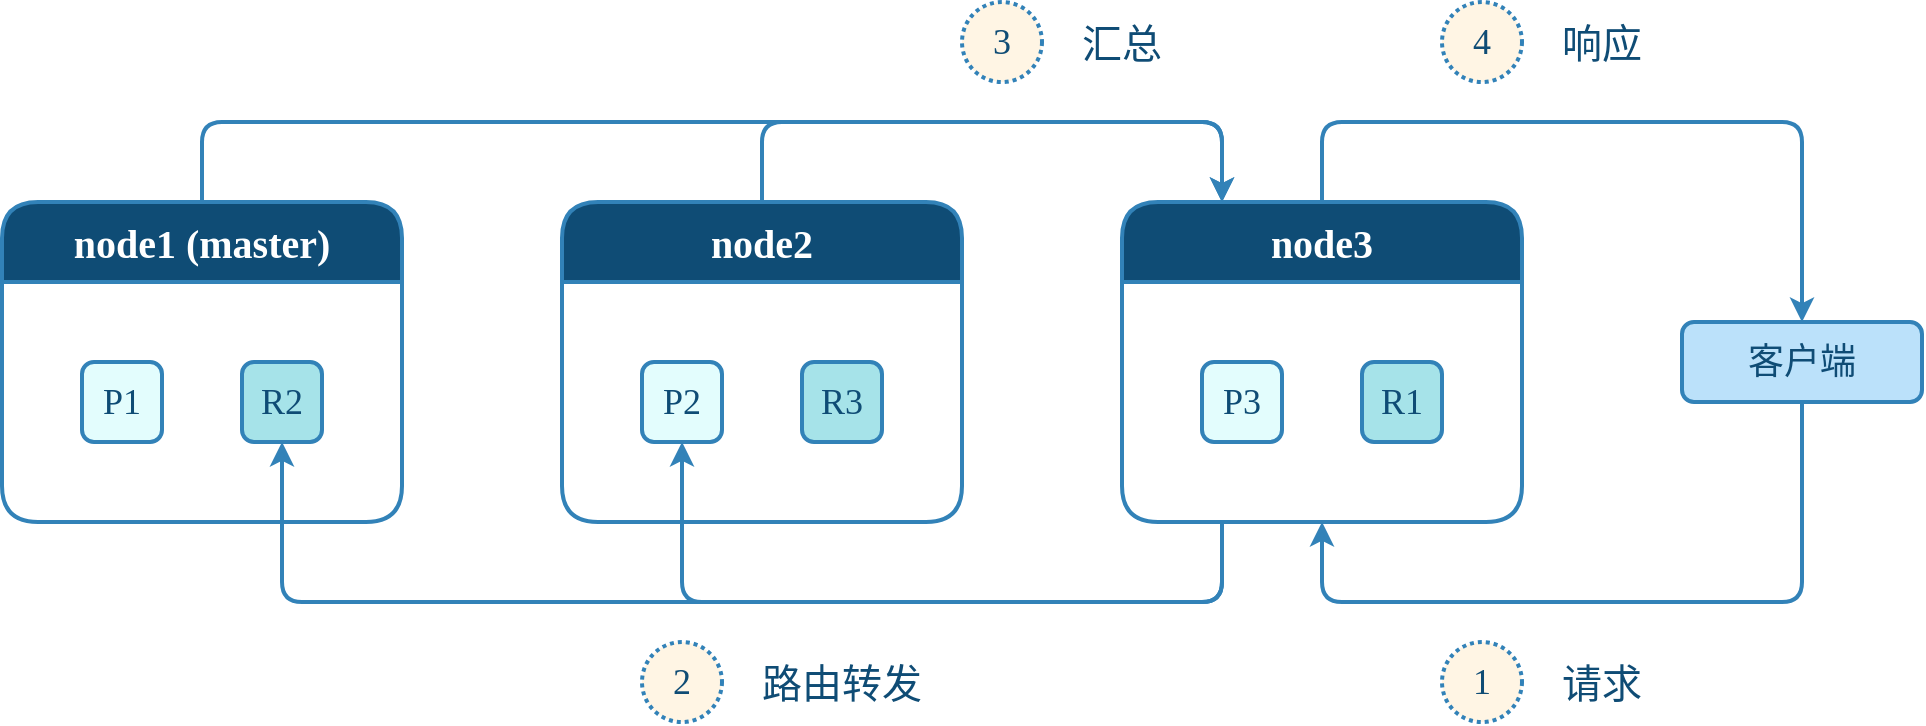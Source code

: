 <mxfile compressed="true" version="22.0.3" type="device" pages="4"><diagram name="查询流程" id="TqUJGGNeFZAeQUNn8hwe"><mxGraphModel dx="1418" dy="837" grid="1" gridSize="10" guides="1" tooltips="1" connect="1" arrows="1" fold="1" page="1" pageScale="1" pageWidth="1169" pageHeight="827" math="0" shadow="0"><root><mxCell id="CCv5_8LKONUdDdMlQ1Ql-0"/><mxCell id="CCv5_8LKONUdDdMlQ1Ql-1" parent="CCv5_8LKONUdDdMlQ1Ql-0"/><mxCell id="CCv5_8LKONUdDdMlQ1Ql-4" value="node1 (master)" style="swimlane;whiteSpace=wrap;html=1;rounded=1;shadow=0;strokeColor=#3282B8;strokeWidth=2;align=center;verticalAlign=middle;fontFamily=Comic Sans MS;fontSize=20;fontColor=#FFFFFF;fillColor=#0F4C75;startSize=40;fontStyle=1;swimlaneFillColor=none;swimlaneLine=1;" parent="CCv5_8LKONUdDdMlQ1Ql-1" vertex="1"><mxGeometry x="240" y="360" width="200" height="160" as="geometry"/></mxCell><mxCell id="CCv5_8LKONUdDdMlQ1Ql-5" value="P1" style="rounded=1;whiteSpace=wrap;html=1;shadow=0;strokeColor=#3282B8;strokeWidth=2;align=center;verticalAlign=middle;spacing=20;fontFamily=Comic Sans MS;fontSize=18;fontColor=#0F4C75;fillColor=#E3FDFD;" parent="CCv5_8LKONUdDdMlQ1Ql-4" vertex="1"><mxGeometry x="40" y="80" width="40" height="40" as="geometry"/></mxCell><mxCell id="CCv5_8LKONUdDdMlQ1Ql-6" value="R2" style="rounded=1;whiteSpace=wrap;html=1;shadow=0;strokeColor=#3282B8;strokeWidth=2;align=center;verticalAlign=middle;spacing=20;fontFamily=Comic Sans MS;fontSize=18;fontColor=#0F4C75;fillColor=#A6E3E9;" parent="CCv5_8LKONUdDdMlQ1Ql-4" vertex="1"><mxGeometry x="120" y="80" width="40" height="40" as="geometry"/></mxCell><mxCell id="0Pa0uBla2OC3KFqbDDb2-7" style="edgeStyle=orthogonalEdgeStyle;shape=connector;rounded=1;orthogonalLoop=1;jettySize=auto;html=1;exitX=0.5;exitY=0;exitDx=0;exitDy=0;entryX=0.25;entryY=0;entryDx=0;entryDy=0;labelBackgroundColor=default;strokeColor=#3282B8;strokeWidth=2;align=center;verticalAlign=middle;fontFamily=Comic Sans MS;fontSize=18;fontColor=#0F4C75;endArrow=classic;" parent="CCv5_8LKONUdDdMlQ1Ql-1" source="CCv5_8LKONUdDdMlQ1Ql-7" target="CCv5_8LKONUdDdMlQ1Ql-10" edge="1"><mxGeometry relative="1" as="geometry"><Array as="points"><mxPoint x="620" y="320"/><mxPoint x="850" y="320"/></Array></mxGeometry></mxCell><mxCell id="CCv5_8LKONUdDdMlQ1Ql-7" value="node2" style="swimlane;whiteSpace=wrap;html=1;rounded=1;shadow=0;strokeColor=#3282B8;strokeWidth=2;align=center;verticalAlign=middle;fontFamily=Comic Sans MS;fontSize=20;fontColor=#FFFFFF;fillColor=#0F4C75;startSize=40;fontStyle=1;swimlaneFillColor=none;swimlaneLine=1;" parent="CCv5_8LKONUdDdMlQ1Ql-1" vertex="1"><mxGeometry x="520" y="360" width="200" height="160" as="geometry"/></mxCell><mxCell id="CCv5_8LKONUdDdMlQ1Ql-8" value="P2" style="rounded=1;whiteSpace=wrap;html=1;shadow=0;strokeColor=#3282B8;strokeWidth=2;align=center;verticalAlign=middle;spacing=20;fontFamily=Comic Sans MS;fontSize=18;fontColor=#0F4C75;fillColor=#E3FDFD;" parent="CCv5_8LKONUdDdMlQ1Ql-7" vertex="1"><mxGeometry x="40" y="80" width="40" height="40" as="geometry"/></mxCell><mxCell id="CCv5_8LKONUdDdMlQ1Ql-9" value="R3" style="rounded=1;whiteSpace=wrap;html=1;shadow=0;strokeColor=#3282B8;strokeWidth=2;align=center;verticalAlign=middle;spacing=20;fontFamily=Comic Sans MS;fontSize=18;fontColor=#0F4C75;fillColor=#A6E3E9;" parent="CCv5_8LKONUdDdMlQ1Ql-7" vertex="1"><mxGeometry x="120" y="80" width="40" height="40" as="geometry"/></mxCell><mxCell id="0Pa0uBla2OC3KFqbDDb2-5" style="edgeStyle=orthogonalEdgeStyle;shape=connector;rounded=1;orthogonalLoop=1;jettySize=auto;html=1;exitX=0.25;exitY=1;exitDx=0;exitDy=0;entryX=0.5;entryY=1;entryDx=0;entryDy=0;labelBackgroundColor=default;strokeColor=#3282B8;strokeWidth=2;align=center;verticalAlign=middle;fontFamily=Comic Sans MS;fontSize=18;fontColor=#0F4C75;endArrow=classic;" parent="CCv5_8LKONUdDdMlQ1Ql-1" source="CCv5_8LKONUdDdMlQ1Ql-10" target="CCv5_8LKONUdDdMlQ1Ql-8" edge="1"><mxGeometry relative="1" as="geometry"><Array as="points"><mxPoint x="850" y="560"/><mxPoint x="580" y="560"/></Array></mxGeometry></mxCell><mxCell id="0Pa0uBla2OC3KFqbDDb2-12" style="edgeStyle=orthogonalEdgeStyle;shape=connector;rounded=1;orthogonalLoop=1;jettySize=auto;html=1;exitX=0.5;exitY=0;exitDx=0;exitDy=0;entryX=0.5;entryY=0;entryDx=0;entryDy=0;labelBackgroundColor=default;strokeColor=#3282B8;strokeWidth=2;align=center;verticalAlign=middle;fontFamily=Comic Sans MS;fontSize=18;fontColor=#0F4C75;endArrow=classic;" parent="CCv5_8LKONUdDdMlQ1Ql-1" source="CCv5_8LKONUdDdMlQ1Ql-10" target="CCv5_8LKONUdDdMlQ1Ql-14" edge="1"><mxGeometry relative="1" as="geometry"><Array as="points"><mxPoint x="900" y="320"/><mxPoint x="1140" y="320"/></Array></mxGeometry></mxCell><mxCell id="CCv5_8LKONUdDdMlQ1Ql-10" value="node3" style="swimlane;whiteSpace=wrap;html=1;rounded=1;shadow=0;strokeColor=#3282B8;strokeWidth=2;align=center;verticalAlign=middle;fontFamily=Comic Sans MS;fontSize=20;fontColor=#FFFFFF;fillColor=#0F4C75;startSize=40;fontStyle=1;swimlaneFillColor=none;swimlaneLine=1;" parent="CCv5_8LKONUdDdMlQ1Ql-1" vertex="1"><mxGeometry x="800" y="360" width="200" height="160" as="geometry"/></mxCell><mxCell id="CCv5_8LKONUdDdMlQ1Ql-11" value="P3" style="rounded=1;whiteSpace=wrap;html=1;shadow=0;strokeColor=#3282B8;strokeWidth=2;align=center;verticalAlign=middle;spacing=20;fontFamily=Comic Sans MS;fontSize=18;fontColor=#0F4C75;fillColor=#E3FDFD;" parent="CCv5_8LKONUdDdMlQ1Ql-10" vertex="1"><mxGeometry x="40" y="80" width="40" height="40" as="geometry"/></mxCell><mxCell id="CCv5_8LKONUdDdMlQ1Ql-12" value="R1" style="rounded=1;whiteSpace=wrap;html=1;shadow=0;strokeColor=#3282B8;strokeWidth=2;align=center;verticalAlign=middle;spacing=20;fontFamily=Comic Sans MS;fontSize=18;fontColor=#0F4C75;fillColor=#A6E3E9;" parent="CCv5_8LKONUdDdMlQ1Ql-10" vertex="1"><mxGeometry x="120" y="80" width="40" height="40" as="geometry"/></mxCell><mxCell id="0Pa0uBla2OC3KFqbDDb2-11" style="edgeStyle=orthogonalEdgeStyle;shape=connector;rounded=1;orthogonalLoop=1;jettySize=auto;html=1;entryX=0.5;entryY=1;entryDx=0;entryDy=0;labelBackgroundColor=default;strokeColor=#3282B8;strokeWidth=2;align=center;verticalAlign=middle;fontFamily=Comic Sans MS;fontSize=18;fontColor=#0F4C75;endArrow=classic;exitX=0.5;exitY=1;exitDx=0;exitDy=0;" parent="CCv5_8LKONUdDdMlQ1Ql-1" source="CCv5_8LKONUdDdMlQ1Ql-14" target="CCv5_8LKONUdDdMlQ1Ql-10" edge="1"><mxGeometry relative="1" as="geometry"><Array as="points"><mxPoint x="1140" y="560"/><mxPoint x="900" y="560"/></Array></mxGeometry></mxCell><mxCell id="CCv5_8LKONUdDdMlQ1Ql-14" value="客户端" style="rounded=1;whiteSpace=wrap;html=1;shadow=0;strokeColor=#3282B8;strokeWidth=2;align=center;verticalAlign=middle;spacing=20;fontFamily=Comic Sans MS;fontSize=18;fontColor=#0F4C75;fillColor=#BBE1FA;" parent="CCv5_8LKONUdDdMlQ1Ql-1" vertex="1"><mxGeometry x="1080" y="420" width="120" height="40" as="geometry"/></mxCell><mxCell id="CCv5_8LKONUdDdMlQ1Ql-16" value="2" style="ellipse;whiteSpace=wrap;html=1;aspect=fixed;rounded=1;shadow=0;dashed=1;dashPattern=1 1;strokeColor=#3282B8;strokeWidth=2;align=center;verticalAlign=middle;spacing=10;fontFamily=Comic Sans MS;fontSize=18;fontColor=#0F4C75;fillColor=#FFF5E4;" parent="CCv5_8LKONUdDdMlQ1Ql-1" vertex="1"><mxGeometry x="560" y="580" width="40" height="40" as="geometry"/></mxCell><mxCell id="CCv5_8LKONUdDdMlQ1Ql-17" value="路由转发" style="rounded=1;whiteSpace=wrap;html=1;strokeColor=none;fillColor=none;fontFamily=Comic Sans MS;fontStyle=0;container=0;fontColor=#0F4C75;shadow=0;fontSize=20;strokeWidth=2;dashed=1;dashPattern=1 1;align=center;verticalAlign=middle;spacingLeft=0;spacing=0;" parent="CCv5_8LKONUdDdMlQ1Ql-1" vertex="1"><mxGeometry x="600" y="580" width="120" height="40" as="geometry"/></mxCell><mxCell id="CCv5_8LKONUdDdMlQ1Ql-20" value="1" style="ellipse;whiteSpace=wrap;html=1;aspect=fixed;rounded=1;shadow=0;dashed=1;dashPattern=1 1;strokeColor=#3282B8;strokeWidth=2;align=center;verticalAlign=middle;spacing=10;fontFamily=Comic Sans MS;fontSize=18;fontColor=#0F4C75;fillColor=#FFF5E4;" parent="CCv5_8LKONUdDdMlQ1Ql-1" vertex="1"><mxGeometry x="960" y="580" width="40" height="40" as="geometry"/></mxCell><mxCell id="CCv5_8LKONUdDdMlQ1Ql-21" value="请求" style="rounded=1;whiteSpace=wrap;html=1;strokeColor=none;fillColor=none;fontFamily=Comic Sans MS;fontStyle=0;container=0;fontColor=#0F4C75;shadow=0;fontSize=20;strokeWidth=2;dashed=1;dashPattern=1 1;align=center;verticalAlign=middle;spacingLeft=0;spacing=0;" parent="CCv5_8LKONUdDdMlQ1Ql-1" vertex="1"><mxGeometry x="1000" y="580" width="80" height="40" as="geometry"/></mxCell><mxCell id="CCv5_8LKONUdDdMlQ1Ql-22" value="3" style="ellipse;whiteSpace=wrap;html=1;aspect=fixed;rounded=1;shadow=0;dashed=1;dashPattern=1 1;strokeColor=#3282B8;strokeWidth=2;align=center;verticalAlign=middle;spacing=10;fontFamily=Comic Sans MS;fontSize=18;fontColor=#0F4C75;fillColor=#FFF5E4;" parent="CCv5_8LKONUdDdMlQ1Ql-1" vertex="1"><mxGeometry x="720" y="260" width="40" height="40" as="geometry"/></mxCell><mxCell id="CCv5_8LKONUdDdMlQ1Ql-23" value="汇总" style="rounded=1;whiteSpace=wrap;html=1;strokeColor=none;fillColor=none;fontFamily=Comic Sans MS;fontStyle=0;container=0;fontColor=#0F4C75;shadow=0;fontSize=20;strokeWidth=2;dashed=1;dashPattern=1 1;align=center;verticalAlign=middle;spacingLeft=0;spacing=0;" parent="CCv5_8LKONUdDdMlQ1Ql-1" vertex="1"><mxGeometry x="760" y="260" width="80" height="40" as="geometry"/></mxCell><mxCell id="0Pa0uBla2OC3KFqbDDb2-6" style="edgeStyle=orthogonalEdgeStyle;shape=connector;rounded=1;orthogonalLoop=1;jettySize=auto;html=1;exitX=0.5;exitY=0;exitDx=0;exitDy=0;entryX=0.25;entryY=0;entryDx=0;entryDy=0;labelBackgroundColor=default;strokeColor=#3282B8;strokeWidth=2;align=center;verticalAlign=middle;fontFamily=Comic Sans MS;fontSize=18;fontColor=#0F4C75;endArrow=classic;" parent="CCv5_8LKONUdDdMlQ1Ql-1" source="CCv5_8LKONUdDdMlQ1Ql-4" target="CCv5_8LKONUdDdMlQ1Ql-10" edge="1"><mxGeometry relative="1" as="geometry"><Array as="points"><mxPoint x="340" y="320"/><mxPoint x="850" y="320"/></Array></mxGeometry></mxCell><mxCell id="0Pa0uBla2OC3KFqbDDb2-9" value="4" style="ellipse;whiteSpace=wrap;html=1;aspect=fixed;rounded=1;shadow=0;dashed=1;dashPattern=1 1;strokeColor=#3282B8;strokeWidth=2;align=center;verticalAlign=middle;spacing=10;fontFamily=Comic Sans MS;fontSize=18;fontColor=#0F4C75;fillColor=#FFF5E4;" parent="CCv5_8LKONUdDdMlQ1Ql-1" vertex="1"><mxGeometry x="960" y="260" width="40" height="40" as="geometry"/></mxCell><mxCell id="0Pa0uBla2OC3KFqbDDb2-10" value="响应" style="rounded=1;whiteSpace=wrap;html=1;strokeColor=none;fillColor=none;fontFamily=Comic Sans MS;fontStyle=0;container=0;fontColor=#0F4C75;shadow=0;fontSize=20;strokeWidth=2;dashed=1;dashPattern=1 1;align=center;verticalAlign=middle;spacingLeft=0;spacing=0;" parent="CCv5_8LKONUdDdMlQ1Ql-1" vertex="1"><mxGeometry x="1000" y="260" width="80" height="40" as="geometry"/></mxCell><mxCell id="CCv5_8LKONUdDdMlQ1Ql-2" style="edgeStyle=orthogonalEdgeStyle;shape=connector;rounded=1;orthogonalLoop=1;jettySize=auto;html=1;exitX=0.5;exitY=1;exitDx=0;exitDy=0;entryX=0.25;entryY=1;entryDx=0;entryDy=0;labelBackgroundColor=default;strokeColor=#3282B8;strokeWidth=2;align=center;verticalAlign=middle;fontFamily=Comic Sans MS;fontSize=18;fontColor=#0F4C75;endArrow=none;startArrow=classic;startFill=1;endFill=0;" parent="CCv5_8LKONUdDdMlQ1Ql-1" source="CCv5_8LKONUdDdMlQ1Ql-6" target="CCv5_8LKONUdDdMlQ1Ql-10" edge="1"><mxGeometry relative="1" as="geometry"><Array as="points"><mxPoint x="380" y="560"/><mxPoint x="850" y="560"/></Array></mxGeometry></mxCell></root></mxGraphModel></diagram><diagram name="集群存储流程" id="0S6Ez9xESYfQtXkDgMUy"><mxGraphModel dx="1418" dy="837" grid="1" gridSize="10" guides="1" tooltips="1" connect="1" arrows="1" fold="1" page="1" pageScale="1" pageWidth="1169" pageHeight="827" math="0" shadow="0"><root><mxCell id="l3YXgfJZfzTH6upDefGu-0"/><mxCell id="l3YXgfJZfzTH6upDefGu-1" parent="l3YXgfJZfzTH6upDefGu-0"/><mxCell id="BQX30on-DCmmrhZ9XAdU-1" style="edgeStyle=orthogonalEdgeStyle;shape=connector;rounded=1;orthogonalLoop=1;jettySize=auto;html=1;exitX=0.75;exitY=1;exitDx=0;exitDy=0;entryX=0.5;entryY=1;entryDx=0;entryDy=0;labelBackgroundColor=default;strokeColor=#3282B8;strokeWidth=2;align=center;verticalAlign=middle;fontFamily=Comic Sans MS;fontSize=18;fontColor=#0F4C75;endArrow=classic;" parent="l3YXgfJZfzTH6upDefGu-1" source="GtFZMRrjan38C0QfxT-o-0" target="GtFZMRrjan38C0QfxT-o-9" edge="1"><mxGeometry relative="1" as="geometry"><Array as="points"><mxPoint x="390" y="560"/><mxPoint x="860" y="560"/></Array></mxGeometry></mxCell><mxCell id="-8rtpeUkEgxBROM5Gors-5" style="edgeStyle=orthogonalEdgeStyle;shape=connector;rounded=1;orthogonalLoop=1;jettySize=auto;html=1;exitX=0.75;exitY=0;exitDx=0;exitDy=0;entryX=0.75;entryY=1;entryDx=0;entryDy=0;labelBackgroundColor=default;strokeColor=#3282B8;strokeWidth=2;align=center;verticalAlign=middle;fontFamily=Comic Sans MS;fontSize=18;fontColor=#0F4C75;endArrow=classic;" parent="l3YXgfJZfzTH6upDefGu-1" source="GtFZMRrjan38C0QfxT-o-0" target="aQyXQcD9FLFk7SNG09QO-0" edge="1"><mxGeometry relative="1" as="geometry"/></mxCell><mxCell id="GtFZMRrjan38C0QfxT-o-0" value="node1 (master)" style="swimlane;whiteSpace=wrap;html=1;rounded=1;shadow=0;strokeColor=#3282B8;strokeWidth=2;align=center;verticalAlign=middle;fontFamily=Comic Sans MS;fontSize=20;fontColor=#FFFFFF;fillColor=#0F4C75;startSize=40;fontStyle=1;swimlaneFillColor=none;swimlaneLine=1;" parent="l3YXgfJZfzTH6upDefGu-1" vertex="1"><mxGeometry x="240" y="360" width="200" height="160" as="geometry"/></mxCell><mxCell id="GtFZMRrjan38C0QfxT-o-3" value="P1" style="rounded=1;whiteSpace=wrap;html=1;shadow=0;strokeColor=#3282B8;strokeWidth=2;align=center;verticalAlign=middle;spacing=20;fontFamily=Comic Sans MS;fontSize=18;fontColor=#0F4C75;fillColor=#E3FDFD;" parent="GtFZMRrjan38C0QfxT-o-0" vertex="1"><mxGeometry x="40" y="80" width="40" height="40" as="geometry"/></mxCell><mxCell id="GtFZMRrjan38C0QfxT-o-4" value="R2" style="rounded=1;whiteSpace=wrap;html=1;shadow=0;strokeColor=#3282B8;strokeWidth=2;align=center;verticalAlign=middle;spacing=20;fontFamily=Comic Sans MS;fontSize=18;fontColor=#0F4C75;fillColor=#A6E3E9;" parent="GtFZMRrjan38C0QfxT-o-0" vertex="1"><mxGeometry x="120" y="80" width="40" height="40" as="geometry"/></mxCell><mxCell id="GtFZMRrjan38C0QfxT-o-5" value="node2" style="swimlane;whiteSpace=wrap;html=1;rounded=1;shadow=0;strokeColor=#3282B8;strokeWidth=2;align=center;verticalAlign=middle;fontFamily=Comic Sans MS;fontSize=20;fontColor=#FFFFFF;fillColor=#0F4C75;startSize=40;fontStyle=1;swimlaneFillColor=none;swimlaneLine=1;" parent="l3YXgfJZfzTH6upDefGu-1" vertex="1"><mxGeometry x="520" y="360" width="200" height="160" as="geometry"/></mxCell><mxCell id="GtFZMRrjan38C0QfxT-o-6" value="P2" style="rounded=1;whiteSpace=wrap;html=1;shadow=0;strokeColor=#3282B8;strokeWidth=2;align=center;verticalAlign=middle;spacing=20;fontFamily=Comic Sans MS;fontSize=18;fontColor=#0F4C75;fillColor=#E3FDFD;" parent="GtFZMRrjan38C0QfxT-o-5" vertex="1"><mxGeometry x="40" y="80" width="40" height="40" as="geometry"/></mxCell><mxCell id="GtFZMRrjan38C0QfxT-o-7" value="R3" style="rounded=1;whiteSpace=wrap;html=1;shadow=0;strokeColor=#3282B8;strokeWidth=2;align=center;verticalAlign=middle;spacing=20;fontFamily=Comic Sans MS;fontSize=18;fontColor=#0F4C75;fillColor=#A6E3E9;" parent="GtFZMRrjan38C0QfxT-o-5" vertex="1"><mxGeometry x="120" y="80" width="40" height="40" as="geometry"/></mxCell><mxCell id="GtFZMRrjan38C0QfxT-o-8" value="node3" style="swimlane;whiteSpace=wrap;html=1;rounded=1;shadow=0;strokeColor=#3282B8;strokeWidth=2;align=center;verticalAlign=middle;fontFamily=Comic Sans MS;fontSize=20;fontColor=#FFFFFF;fillColor=#0F4C75;startSize=40;fontStyle=1;swimlaneFillColor=none;swimlaneLine=1;" parent="l3YXgfJZfzTH6upDefGu-1" vertex="1"><mxGeometry x="800" y="360" width="200" height="160" as="geometry"/></mxCell><mxCell id="GtFZMRrjan38C0QfxT-o-9" value="P3" style="rounded=1;whiteSpace=wrap;html=1;shadow=0;strokeColor=#3282B8;strokeWidth=2;align=center;verticalAlign=middle;spacing=20;fontFamily=Comic Sans MS;fontSize=18;fontColor=#0F4C75;fillColor=#E3FDFD;" parent="GtFZMRrjan38C0QfxT-o-8" vertex="1"><mxGeometry x="40" y="80" width="40" height="40" as="geometry"/></mxCell><mxCell id="GtFZMRrjan38C0QfxT-o-10" value="R1" style="rounded=1;whiteSpace=wrap;html=1;shadow=0;strokeColor=#3282B8;strokeWidth=2;align=center;verticalAlign=middle;spacing=20;fontFamily=Comic Sans MS;fontSize=18;fontColor=#0F4C75;fillColor=#A6E3E9;" parent="GtFZMRrjan38C0QfxT-o-8" vertex="1"><mxGeometry x="120" y="80" width="40" height="40" as="geometry"/></mxCell><mxCell id="BQX30on-DCmmrhZ9XAdU-0" style="edgeStyle=orthogonalEdgeStyle;shape=connector;rounded=1;orthogonalLoop=1;jettySize=auto;html=1;exitX=0.25;exitY=1;exitDx=0;exitDy=0;entryX=0.25;entryY=0;entryDx=0;entryDy=0;labelBackgroundColor=default;strokeColor=#3282B8;strokeWidth=2;align=center;verticalAlign=middle;fontFamily=Comic Sans MS;fontSize=18;fontColor=#0F4C75;endArrow=classic;" parent="l3YXgfJZfzTH6upDefGu-1" source="aQyXQcD9FLFk7SNG09QO-0" target="GtFZMRrjan38C0QfxT-o-0" edge="1"><mxGeometry relative="1" as="geometry"/></mxCell><mxCell id="aQyXQcD9FLFk7SNG09QO-0" value="客户端" style="rounded=1;whiteSpace=wrap;html=1;shadow=0;strokeColor=#3282B8;strokeWidth=2;align=center;verticalAlign=middle;spacing=20;fontFamily=Comic Sans MS;fontSize=18;fontColor=#0F4C75;fillColor=#BBE1FA;" parent="l3YXgfJZfzTH6upDefGu-1" vertex="1"><mxGeometry x="240" y="240" width="200" height="40" as="geometry"/></mxCell><mxCell id="BQX30on-DCmmrhZ9XAdU-2" style="edgeStyle=orthogonalEdgeStyle;shape=connector;rounded=1;orthogonalLoop=1;jettySize=auto;html=1;exitX=0.5;exitY=0;exitDx=0;exitDy=0;labelBackgroundColor=default;strokeColor=#b85450;strokeWidth=2;align=center;verticalAlign=middle;fontFamily=Comic Sans MS;fontSize=18;fontColor=#0F4C75;endArrow=classic;fillColor=#f8cecc;dashed=1;" parent="l3YXgfJZfzTH6upDefGu-1" source="GtFZMRrjan38C0QfxT-o-9" edge="1"><mxGeometry relative="1" as="geometry"><mxPoint x="660" y="440" as="targetPoint"/><Array as="points"><mxPoint x="860" y="320"/><mxPoint x="660" y="320"/></Array></mxGeometry></mxCell><mxCell id="kry2ZXWcrI-5_JphYHKJ-0" value="2" style="ellipse;whiteSpace=wrap;html=1;aspect=fixed;rounded=1;shadow=0;dashed=1;dashPattern=1 1;strokeColor=#3282B8;strokeWidth=2;align=center;verticalAlign=middle;spacing=10;fontFamily=Comic Sans MS;fontSize=18;fontColor=#0F4C75;fillColor=#FFF5E4;" parent="l3YXgfJZfzTH6upDefGu-1" vertex="1"><mxGeometry x="230" y="540" width="40" height="40" as="geometry"/></mxCell><mxCell id="-8rtpeUkEgxBROM5Gors-0" value="路由转发" style="rounded=1;whiteSpace=wrap;html=1;strokeColor=none;fillColor=none;fontFamily=Comic Sans MS;fontStyle=0;container=0;fontColor=#0F4C75;shadow=0;fontSize=20;strokeWidth=2;dashed=1;dashPattern=1 1;align=center;verticalAlign=middle;spacingLeft=0;spacing=0;" parent="l3YXgfJZfzTH6upDefGu-1" vertex="1"><mxGeometry x="270" y="540" width="120" height="40" as="geometry"/></mxCell><mxCell id="-8rtpeUkEgxBROM5Gors-1" value="3" style="ellipse;whiteSpace=wrap;html=1;aspect=fixed;rounded=1;shadow=0;dashed=1;dashPattern=1 1;strokeColor=#3282B8;strokeWidth=2;align=center;verticalAlign=middle;spacing=10;fontFamily=Comic Sans MS;fontSize=18;fontColor=#0F4C75;fillColor=#FFF5E4;" parent="l3YXgfJZfzTH6upDefGu-1" vertex="1"><mxGeometry x="880" y="300" width="40" height="40" as="geometry"/></mxCell><mxCell id="-8rtpeUkEgxBROM5Gors-2" value="复制" style="rounded=1;whiteSpace=wrap;html=1;strokeColor=none;fillColor=none;fontFamily=Comic Sans MS;fontStyle=0;container=0;fontColor=#0F4C75;shadow=0;fontSize=20;strokeWidth=2;dashed=1;dashPattern=1 1;align=center;verticalAlign=middle;spacingLeft=0;spacing=0;" parent="l3YXgfJZfzTH6upDefGu-1" vertex="1"><mxGeometry x="920" y="300" width="80" height="40" as="geometry"/></mxCell><mxCell id="-8rtpeUkEgxBROM5Gors-3" value="1" style="ellipse;whiteSpace=wrap;html=1;aspect=fixed;rounded=1;shadow=0;dashed=1;dashPattern=1 1;strokeColor=#3282B8;strokeWidth=2;align=center;verticalAlign=middle;spacing=10;fontFamily=Comic Sans MS;fontSize=18;fontColor=#0F4C75;fillColor=#FFF5E4;" parent="l3YXgfJZfzTH6upDefGu-1" vertex="1"><mxGeometry x="160" y="300" width="40" height="40" as="geometry"/></mxCell><mxCell id="-8rtpeUkEgxBROM5Gors-4" value="请求" style="rounded=1;whiteSpace=wrap;html=1;strokeColor=none;fillColor=none;fontFamily=Comic Sans MS;fontStyle=0;container=0;fontColor=#0F4C75;shadow=0;fontSize=20;strokeWidth=2;dashed=1;dashPattern=1 1;align=center;verticalAlign=middle;spacingLeft=0;spacing=0;" parent="l3YXgfJZfzTH6upDefGu-1" vertex="1"><mxGeometry x="200" y="300" width="80" height="40" as="geometry"/></mxCell><mxCell id="-8rtpeUkEgxBROM5Gors-6" value="4" style="ellipse;whiteSpace=wrap;html=1;aspect=fixed;rounded=1;shadow=0;dashed=1;dashPattern=1 1;strokeColor=#3282B8;strokeWidth=2;align=center;verticalAlign=middle;spacing=10;fontFamily=Comic Sans MS;fontSize=18;fontColor=#0F4C75;fillColor=#FFF5E4;" parent="l3YXgfJZfzTH6upDefGu-1" vertex="1"><mxGeometry x="400" y="300" width="40" height="40" as="geometry"/></mxCell><mxCell id="-8rtpeUkEgxBROM5Gors-7" value="响应" style="rounded=1;whiteSpace=wrap;html=1;strokeColor=none;fillColor=none;fontFamily=Comic Sans MS;fontStyle=0;container=0;fontColor=#0F4C75;shadow=0;fontSize=20;strokeWidth=2;dashed=1;dashPattern=1 1;align=center;verticalAlign=middle;spacingLeft=0;spacing=0;" parent="l3YXgfJZfzTH6upDefGu-1" vertex="1"><mxGeometry x="440" y="300" width="80" height="40" as="geometry"/></mxCell></root></mxGraphModel></diagram><diagram name="节点存储流程" id="Qfn5rZS-MFYpLsj6xOLh"><mxGraphModel dx="1687" dy="1005" grid="1" gridSize="10" guides="1" tooltips="1" connect="1" arrows="1" fold="1" page="1" pageScale="1" pageWidth="1654" pageHeight="1169" math="0" shadow="0"><root><mxCell id="ply-xsEp6uwAGnW-cacs-0"/><mxCell id="ply-xsEp6uwAGnW-cacs-1" parent="ply-xsEp6uwAGnW-cacs-0"/><mxCell id="mYSt0LPE0tHcJugSqV2r-4" style="edgeStyle=orthogonalEdgeStyle;shape=connector;rounded=1;orthogonalLoop=1;jettySize=auto;html=1;labelBackgroundColor=default;strokeColor=#d79b00;strokeWidth=2;align=center;verticalAlign=middle;fontFamily=Comic Sans MS;fontSize=18;fontColor=#0F4C75;endArrow=classic;fillColor=#ffe6cc;" edge="1" parent="ply-xsEp6uwAGnW-cacs-1" source="mYSt0LPE0tHcJugSqV2r-1" target="mYSt0LPE0tHcJugSqV2r-2"><mxGeometry relative="1" as="geometry"/></mxCell><mxCell id="mYSt0LPE0tHcJugSqV2r-1" value="Client" style="rounded=1;whiteSpace=wrap;html=1;shadow=0;strokeColor=#3282B8;strokeWidth=2;align=center;verticalAlign=middle;spacing=20;fontFamily=Comic Sans MS;fontSize=18;fontColor=#0F4C75;fillColor=#BBE1FA;fontStyle=1" vertex="1" parent="ply-xsEp6uwAGnW-cacs-1"><mxGeometry x="600" y="160" width="280" height="80" as="geometry"/></mxCell><mxCell id="mYSt0LPE0tHcJugSqV2r-6" style="edgeStyle=orthogonalEdgeStyle;shape=connector;rounded=1;orthogonalLoop=1;jettySize=auto;html=1;exitX=0.5;exitY=1;exitDx=0;exitDy=0;entryX=0.5;entryY=0;entryDx=0;entryDy=0;labelBackgroundColor=default;strokeColor=#3282B8;strokeWidth=2;align=center;verticalAlign=middle;fontFamily=Comic Sans MS;fontSize=18;fontColor=#0F4C75;endArrow=classic;" edge="1" parent="ply-xsEp6uwAGnW-cacs-1" source="mYSt0LPE0tHcJugSqV2r-2" target="mYSt0LPE0tHcJugSqV2r-5"><mxGeometry relative="1" as="geometry"/></mxCell><mxCell id="mYSt0LPE0tHcJugSqV2r-9" style="edgeStyle=orthogonalEdgeStyle;shape=connector;rounded=1;orthogonalLoop=1;jettySize=auto;html=1;exitX=1;exitY=0.5;exitDx=0;exitDy=0;entryX=0.5;entryY=0;entryDx=0;entryDy=0;labelBackgroundColor=default;strokeColor=#d79b00;strokeWidth=2;align=center;verticalAlign=middle;fontFamily=Comic Sans MS;fontSize=18;fontColor=#0F4C75;endArrow=classic;fillColor=#ffe6cc;" edge="1" parent="ply-xsEp6uwAGnW-cacs-1" source="mYSt0LPE0tHcJugSqV2r-2" target="mYSt0LPE0tHcJugSqV2r-8"><mxGeometry relative="1" as="geometry"/></mxCell><mxCell id="mYSt0LPE0tHcJugSqV2r-12" style="edgeStyle=orthogonalEdgeStyle;shape=connector;rounded=1;orthogonalLoop=1;jettySize=auto;html=1;exitX=0.5;exitY=1;exitDx=0;exitDy=0;entryX=0.5;entryY=0;entryDx=0;entryDy=0;labelBackgroundColor=default;strokeColor=#3282B8;strokeWidth=2;align=center;verticalAlign=middle;fontFamily=Comic Sans MS;fontSize=18;fontColor=#0F4C75;endArrow=classic;" edge="1" parent="ply-xsEp6uwAGnW-cacs-1" source="mYSt0LPE0tHcJugSqV2r-5" target="mYSt0LPE0tHcJugSqV2r-11"><mxGeometry relative="1" as="geometry"/></mxCell><mxCell id="mYSt0LPE0tHcJugSqV2r-15" style="edgeStyle=orthogonalEdgeStyle;shape=connector;rounded=1;orthogonalLoop=1;jettySize=auto;html=1;exitX=0;exitY=0.5;exitDx=0;exitDy=0;entryX=1;entryY=0.5;entryDx=0;entryDy=0;labelBackgroundColor=default;strokeColor=#3282B8;strokeWidth=2;align=center;verticalAlign=middle;fontFamily=Comic Sans MS;fontSize=18;fontColor=#0F4C75;endArrow=classic;" edge="1" parent="ply-xsEp6uwAGnW-cacs-1" source="mYSt0LPE0tHcJugSqV2r-8" target="mYSt0LPE0tHcJugSqV2r-11"><mxGeometry relative="1" as="geometry"/></mxCell><mxCell id="mYSt0LPE0tHcJugSqV2r-18" style="edgeStyle=orthogonalEdgeStyle;shape=connector;rounded=1;orthogonalLoop=1;jettySize=auto;html=1;exitX=0.5;exitY=1;exitDx=0;exitDy=0;labelBackgroundColor=default;strokeColor=#3282B8;strokeWidth=2;align=center;verticalAlign=middle;fontFamily=Comic Sans MS;fontSize=18;fontColor=#0F4C75;endArrow=classic;" edge="1" parent="ply-xsEp6uwAGnW-cacs-1" source="mYSt0LPE0tHcJugSqV2r-8" target="mYSt0LPE0tHcJugSqV2r-17"><mxGeometry relative="1" as="geometry"/></mxCell><mxCell id="WB-NxAoqiYIQAjBdKejq-3" style="edgeStyle=orthogonalEdgeStyle;shape=connector;rounded=1;orthogonalLoop=1;jettySize=auto;html=1;entryX=1;entryY=0.5;entryDx=0;entryDy=0;labelBackgroundColor=default;strokeColor=#d79b00;strokeWidth=2;align=center;verticalAlign=middle;fontFamily=Comic Sans MS;fontSize=20;fontColor=#FFFFFF;endArrow=classic;startSize=40;fillColor=#ffe6cc;" edge="1" parent="ply-xsEp6uwAGnW-cacs-1" source="mYSt0LPE0tHcJugSqV2r-8" target="mYSt0LPE0tHcJugSqV2r-1"><mxGeometry relative="1" as="geometry"><Array as="points"><mxPoint x="1260" y="680"/><mxPoint x="1260" y="200"/></Array></mxGeometry></mxCell><mxCell id="WB-NxAoqiYIQAjBdKejq-0" value="OS Cache" style="swimlane;horizontal=0;whiteSpace=wrap;html=1;rounded=1;shadow=0;strokeColor=#3282B8;strokeWidth=2;align=center;verticalAlign=middle;fontFamily=Comic Sans MS;fontSize=20;fontColor=#FFFFFF;startSize=40;fillColor=#0F4C75;" vertex="1" parent="ply-xsEp6uwAGnW-cacs-1"><mxGeometry x="120" y="560" width="1200" height="240" as="geometry"/></mxCell><mxCell id="WB-NxAoqiYIQAjBdKejq-4" value="flush" style="rounded=1;whiteSpace=wrap;html=1;strokeColor=none;fillColor=none;fontFamily=Comic Sans MS;fontStyle=0;container=0;fontColor=#EA6B66;shadow=0;fontSize=20;strokeWidth=2;dashed=1;dashPattern=1 1;align=center;verticalAlign=middle;spacingLeft=0;spacing=0;" vertex="1" parent="WB-NxAoqiYIQAjBdKejq-0"><mxGeometry x="920" y="160" width="120" height="80" as="geometry"/></mxCell><mxCell id="WB-NxAoqiYIQAjBdKejq-7" value="update" style="rounded=1;whiteSpace=wrap;html=1;strokeColor=none;fillColor=none;fontFamily=Comic Sans MS;fontStyle=0;container=0;fontColor=#EA6B66;shadow=0;fontSize=20;strokeWidth=2;dashed=1;dashPattern=1 1;align=center;verticalAlign=middle;spacingLeft=0;spacing=0;" vertex="1" parent="WB-NxAoqiYIQAjBdKejq-0"><mxGeometry x="200" y="80" width="120" height="80" as="geometry"/></mxCell><mxCell id="mYSt0LPE0tHcJugSqV2r-16" value="trigger" style="rounded=1;whiteSpace=wrap;html=1;strokeColor=none;fillColor=none;fontFamily=Comic Sans MS;fontStyle=0;container=0;fontColor=#EA6B66;shadow=0;fontSize=20;strokeWidth=2;dashed=1;dashPattern=1 1;align=center;verticalAlign=middle;spacingLeft=0;spacing=0;" vertex="1" parent="WB-NxAoqiYIQAjBdKejq-0"><mxGeometry x="760" y="160" width="120" height="80" as="geometry"/></mxCell><mxCell id="mYSt0LPE0tHcJugSqV2r-13" value="flush" style="rounded=1;whiteSpace=wrap;html=1;strokeColor=none;fillColor=none;fontFamily=Comic Sans MS;fontStyle=0;container=0;fontColor=#EA6B66;shadow=0;fontSize=20;strokeWidth=2;dashed=1;dashPattern=1 1;align=center;verticalAlign=middle;spacingLeft=0;spacing=0;" vertex="1" parent="WB-NxAoqiYIQAjBdKejq-0"><mxGeometry x="560" y="160" width="120" height="80" as="geometry"/></mxCell><mxCell id="mYSt0LPE0tHcJugSqV2r-8" value="Translog" style="rounded=1;whiteSpace=wrap;html=1;shadow=0;strokeColor=#3282B8;strokeWidth=2;align=center;verticalAlign=middle;spacing=20;fontFamily=Comic Sans MS;fontSize=18;fontColor=#0F4C75;fillColor=#CBF1F5;fontStyle=1" vertex="1" parent="WB-NxAoqiYIQAjBdKejq-0"><mxGeometry x="880" y="80" width="200" height="80" as="geometry"/></mxCell><mxCell id="mYSt0LPE0tHcJugSqV2r-5" value="New Lucene Segment&lt;br&gt;（数据可搜索）" style="rounded=1;whiteSpace=wrap;html=1;shadow=0;strokeColor=#3282B8;strokeWidth=2;align=center;verticalAlign=middle;spacing=20;fontFamily=Comic Sans MS;fontSize=18;fontColor=#0F4C75;fillColor=#CBF1F5;fontStyle=1" vertex="1" parent="WB-NxAoqiYIQAjBdKejq-0"><mxGeometry x="480" y="80" width="280" height="80" as="geometry"/></mxCell><mxCell id="WB-NxAoqiYIQAjBdKejq-1" value="Disk" style="swimlane;horizontal=0;whiteSpace=wrap;html=1;rounded=1;shadow=0;strokeColor=#3282B8;strokeWidth=2;align=center;verticalAlign=middle;fontFamily=Comic Sans MS;fontSize=20;fontColor=#FFFFFF;startSize=40;fillColor=#0F4C75;" vertex="1" parent="ply-xsEp6uwAGnW-cacs-1"><mxGeometry x="120" y="800" width="1200" height="240" as="geometry"/></mxCell><mxCell id="WB-NxAoqiYIQAjBdKejq-5" value="Commit Point&lt;br&gt;(segment_xxx)" style="rounded=1;whiteSpace=wrap;html=1;shadow=0;strokeColor=#3282B8;strokeWidth=2;align=center;verticalAlign=middle;spacing=20;fontFamily=Comic Sans MS;fontSize=18;fontColor=#0F4C75;fillColor=#A6E3E9;fontStyle=1" vertex="1" parent="WB-NxAoqiYIQAjBdKejq-1"><mxGeometry x="160" y="80" width="200" height="80" as="geometry"/></mxCell><mxCell id="mYSt0LPE0tHcJugSqV2r-11" value="Merged&amp;nbsp;Lucene Segment" style="rounded=1;whiteSpace=wrap;html=1;shadow=0;strokeColor=#3282B8;strokeWidth=2;align=center;verticalAlign=middle;spacing=20;fontFamily=Comic Sans MS;fontSize=18;fontColor=#0F4C75;fillColor=#A6E3E9;fontStyle=1" vertex="1" parent="WB-NxAoqiYIQAjBdKejq-1"><mxGeometry x="480" y="80" width="280" height="80" as="geometry"/></mxCell><mxCell id="WB-NxAoqiYIQAjBdKejq-8" style="edgeStyle=orthogonalEdgeStyle;shape=connector;rounded=1;orthogonalLoop=1;jettySize=auto;html=1;exitX=1;exitY=0.5;exitDx=0;exitDy=0;labelBackgroundColor=default;strokeColor=#d79b00;strokeWidth=2;align=center;verticalAlign=middle;fontFamily=Comic Sans MS;fontSize=20;fontColor=#FFFFFF;endArrow=none;startSize=40;endFill=0;dashed=1;fillColor=#ffe6cc;" edge="1" parent="WB-NxAoqiYIQAjBdKejq-1" source="WB-NxAoqiYIQAjBdKejq-5" target="mYSt0LPE0tHcJugSqV2r-11"><mxGeometry relative="1" as="geometry"/></mxCell><mxCell id="mYSt0LPE0tHcJugSqV2r-17" value="Translog" style="rounded=1;whiteSpace=wrap;html=1;shadow=0;strokeColor=#3282B8;strokeWidth=2;align=center;verticalAlign=middle;spacing=20;fontFamily=Comic Sans MS;fontSize=18;fontColor=#0F4C75;fillColor=#A6E3E9;fontStyle=1" vertex="1" parent="WB-NxAoqiYIQAjBdKejq-1"><mxGeometry x="880" y="80" width="200" height="80" as="geometry"/></mxCell><mxCell id="WB-NxAoqiYIQAjBdKejq-2" value="ES Heap" style="swimlane;horizontal=0;whiteSpace=wrap;html=1;rounded=1;shadow=0;strokeColor=#3282B8;strokeWidth=2;align=center;verticalAlign=middle;fontFamily=Comic Sans MS;fontSize=20;fontColor=#FFFFFF;startSize=40;fillColor=#0F4C75;" vertex="1" parent="ply-xsEp6uwAGnW-cacs-1"><mxGeometry x="120" y="320" width="1200" height="240" as="geometry"/></mxCell><mxCell id="mYSt0LPE0tHcJugSqV2r-2" value="Index Buffer&lt;br&gt;（数据不可搜索）" style="rounded=1;whiteSpace=wrap;html=1;shadow=0;strokeColor=#3282B8;strokeWidth=2;align=center;verticalAlign=middle;spacing=20;fontFamily=Comic Sans MS;fontSize=18;fontColor=#0F4C75;fillColor=#E3FDFD;fontStyle=1" vertex="1" parent="WB-NxAoqiYIQAjBdKejq-2"><mxGeometry x="480" y="80" width="280" height="80" as="geometry"/></mxCell><mxCell id="mYSt0LPE0tHcJugSqV2r-7" value="refresh" style="rounded=1;whiteSpace=wrap;html=1;strokeColor=none;fillColor=none;fontFamily=Comic Sans MS;fontStyle=0;container=0;fontColor=#EA6B66;shadow=0;fontSize=20;strokeWidth=2;dashed=1;dashPattern=1 1;align=center;verticalAlign=middle;spacingLeft=0;spacing=0;" vertex="1" parent="WB-NxAoqiYIQAjBdKejq-2"><mxGeometry x="560" y="160" width="120" height="80" as="geometry"/></mxCell><mxCell id="WB-NxAoqiYIQAjBdKejq-6" style="edgeStyle=orthogonalEdgeStyle;shape=connector;rounded=1;orthogonalLoop=1;jettySize=auto;html=1;exitX=0;exitY=0.5;exitDx=0;exitDy=0;labelBackgroundColor=default;strokeColor=#3282B8;strokeWidth=2;align=center;verticalAlign=middle;fontFamily=Comic Sans MS;fontSize=20;fontColor=#FFFFFF;endArrow=classic;startSize=40;" edge="1" parent="ply-xsEp6uwAGnW-cacs-1" source="mYSt0LPE0tHcJugSqV2r-2" target="WB-NxAoqiYIQAjBdKejq-5"><mxGeometry relative="1" as="geometry"/></mxCell><mxCell id="WB-NxAoqiYIQAjBdKejq-10" value="write request" style="rounded=1;whiteSpace=wrap;html=1;strokeColor=none;fillColor=none;fontFamily=Comic Sans MS;fontStyle=0;container=0;fontColor=#EA6B66;shadow=0;fontSize=20;strokeWidth=2;dashed=1;dashPattern=1 1;align=center;verticalAlign=middle;spacingLeft=0;spacing=0;" vertex="1" parent="ply-xsEp6uwAGnW-cacs-1"><mxGeometry x="620" y="240" width="240" height="80" as="geometry"/></mxCell><mxCell id="WB-NxAoqiYIQAjBdKejq-11" value="write response" style="rounded=1;whiteSpace=wrap;html=1;strokeColor=none;fillColor=none;fontFamily=Comic Sans MS;fontStyle=0;container=0;fontColor=#EA6B66;shadow=0;fontSize=20;strokeWidth=2;dashed=1;dashPattern=1 1;align=center;verticalAlign=middle;spacingLeft=0;spacing=0;" vertex="1" parent="ply-xsEp6uwAGnW-cacs-1"><mxGeometry x="960" y="160" width="240" height="80" as="geometry"/></mxCell></root></mxGraphModel></diagram><diagram name="查询扩展" id="R63uVXeia1oIvwTRmgFi"><mxGraphModel dx="1418" dy="837" grid="1" gridSize="10" guides="1" tooltips="1" connect="1" arrows="1" fold="1" page="1" pageScale="1" pageWidth="1169" pageHeight="827" math="0" shadow="0"><root><mxCell id="xDxFoyAsJNet8toC0H-V-0"/><mxCell id="xDxFoyAsJNet8toC0H-V-1" parent="xDxFoyAsJNet8toC0H-V-0"/><mxCell id="KMI_YN5opIhZYJ_CzYY3-0" value="" style="rounded=0;whiteSpace=wrap;html=1;strokeColor=#3282B8;fillColor=#F6F6F6;fontFamily=Comic Sans MS;fontStyle=1;container=0;fontColor=#0F4C75;shadow=0;fontSize=20;strokeWidth=2;dashed=1;dashPattern=1 1;align=left;verticalAlign=bottom;spacingLeft=10;spacing=0;" parent="xDxFoyAsJNet8toC0H-V-1" vertex="1"><mxGeometry x="320" y="120" width="800" height="520" as="geometry"/></mxCell><mxCell id="HYeCfP3PKH6SwY_6WplO-0" value="coordinating node" style="rounded=1;whiteSpace=wrap;html=1;shadow=0;strokeColor=#3282B8;strokeWidth=2;align=center;verticalAlign=middle;spacing=20;fontFamily=Comic Sans MS;fontSize=18;fontColor=#0F4C75;fillColor=#E3FDFD;" parent="xDxFoyAsJNet8toC0H-V-1" vertex="1"><mxGeometry x="360" y="240" width="200" height="40" as="geometry"/></mxCell><mxCell id="Q5kB-CiKVg3P5rmgL3_V-4" style="edgeStyle=none;shape=connector;rounded=1;orthogonalLoop=1;jettySize=auto;html=1;entryX=0;entryY=0.5;entryDx=0;entryDy=0;labelBackgroundColor=default;strokeColor=#3282B8;strokeWidth=2;align=center;verticalAlign=middle;fontFamily=Comic Sans MS;fontSize=18;fontColor=#0F4C75;endArrow=classic;" parent="xDxFoyAsJNet8toC0H-V-1" source="OvZ-uy9ME08a6Si7QKWj-0" target="OvZ-uy9ME08a6Si7QKWj-1" edge="1"><mxGeometry relative="1" as="geometry"/></mxCell><mxCell id="OvZ-uy9ME08a6Si7QKWj-0" value="client" style="rounded=1;whiteSpace=wrap;html=1;shadow=0;strokeColor=#3282B8;strokeWidth=2;align=center;verticalAlign=middle;spacing=20;fontFamily=Comic Sans MS;fontSize=18;fontColor=#0F4C75;fillColor=#BBE1FA;" parent="xDxFoyAsJNet8toC0H-V-1" vertex="1"><mxGeometry x="80" y="360" width="80" height="40" as="geometry"/></mxCell><mxCell id="Q5kB-CiKVg3P5rmgL3_V-0" style="shape=connector;rounded=1;orthogonalLoop=1;jettySize=auto;html=1;exitX=1;exitY=0.5;exitDx=0;exitDy=0;entryX=0;entryY=0.5;entryDx=0;entryDy=0;labelBackgroundColor=default;strokeColor=#3282B8;strokeWidth=2;align=center;verticalAlign=middle;fontFamily=Comic Sans MS;fontSize=18;fontColor=#0F4C75;endArrow=classic;" parent="xDxFoyAsJNet8toC0H-V-1" source="OvZ-uy9ME08a6Si7QKWj-1" target="HYeCfP3PKH6SwY_6WplO-0" edge="1"><mxGeometry relative="1" as="geometry"/></mxCell><mxCell id="Q5kB-CiKVg3P5rmgL3_V-1" style="shape=connector;rounded=1;orthogonalLoop=1;jettySize=auto;html=1;labelBackgroundColor=default;strokeColor=#3282B8;strokeWidth=2;align=center;verticalAlign=middle;fontFamily=Comic Sans MS;fontSize=18;fontColor=#0F4C75;endArrow=classic;entryX=0;entryY=0.5;entryDx=0;entryDy=0;exitX=1;exitY=0.5;exitDx=0;exitDy=0;" parent="xDxFoyAsJNet8toC0H-V-1" source="OvZ-uy9ME08a6Si7QKWj-1" target="OvZ-uy9ME08a6Si7QKWj-2" edge="1"><mxGeometry relative="1" as="geometry"/></mxCell><mxCell id="Q5kB-CiKVg3P5rmgL3_V-2" style="shape=connector;rounded=1;orthogonalLoop=1;jettySize=auto;html=1;entryX=0;entryY=0.5;entryDx=0;entryDy=0;labelBackgroundColor=default;strokeColor=#3282B8;strokeWidth=2;align=center;verticalAlign=middle;fontFamily=Comic Sans MS;fontSize=18;fontColor=#0F4C75;endArrow=classic;exitX=1;exitY=0.5;exitDx=0;exitDy=0;" parent="xDxFoyAsJNet8toC0H-V-1" source="OvZ-uy9ME08a6Si7QKWj-1" target="OvZ-uy9ME08a6Si7QKWj-3" edge="1"><mxGeometry relative="1" as="geometry"/></mxCell><mxCell id="Q5kB-CiKVg3P5rmgL3_V-3" style="edgeStyle=none;shape=connector;rounded=1;orthogonalLoop=1;jettySize=auto;html=1;entryX=0;entryY=0.5;entryDx=0;entryDy=0;labelBackgroundColor=default;strokeColor=#3282B8;strokeWidth=2;align=center;verticalAlign=middle;fontFamily=Comic Sans MS;fontSize=18;fontColor=#0F4C75;endArrow=classic;exitX=1;exitY=0.5;exitDx=0;exitDy=0;" parent="xDxFoyAsJNet8toC0H-V-1" source="OvZ-uy9ME08a6Si7QKWj-1" target="OvZ-uy9ME08a6Si7QKWj-4" edge="1"><mxGeometry relative="1" as="geometry"/></mxCell><mxCell id="OvZ-uy9ME08a6Si7QKWj-1" value="LB" style="rounded=1;whiteSpace=wrap;html=1;shadow=0;strokeColor=#3282B8;strokeWidth=2;align=center;verticalAlign=middle;spacing=20;fontFamily=Comic Sans MS;fontSize=18;fontColor=#0F4C75;fillColor=#BBE1FA;" parent="xDxFoyAsJNet8toC0H-V-1" vertex="1"><mxGeometry x="200" y="120" width="80" height="520" as="geometry"/></mxCell><mxCell id="OvZ-uy9ME08a6Si7QKWj-2" value="coordinating node" style="rounded=1;whiteSpace=wrap;html=1;shadow=0;strokeColor=#3282B8;strokeWidth=2;align=center;verticalAlign=middle;spacing=20;fontFamily=Comic Sans MS;fontSize=18;fontColor=#0F4C75;fillColor=#E3FDFD;" parent="xDxFoyAsJNet8toC0H-V-1" vertex="1"><mxGeometry x="360" y="320" width="200" height="40" as="geometry"/></mxCell><mxCell id="OvZ-uy9ME08a6Si7QKWj-3" value="coordinating node" style="rounded=1;whiteSpace=wrap;html=1;shadow=0;strokeColor=#3282B8;strokeWidth=2;align=center;verticalAlign=middle;spacing=20;fontFamily=Comic Sans MS;fontSize=18;fontColor=#0F4C75;fillColor=#E3FDFD;" parent="xDxFoyAsJNet8toC0H-V-1" vertex="1"><mxGeometry x="360" y="400" width="200" height="40" as="geometry"/></mxCell><mxCell id="OvZ-uy9ME08a6Si7QKWj-4" value="coordinating node" style="rounded=1;whiteSpace=wrap;html=1;shadow=0;strokeColor=#3282B8;strokeWidth=2;align=center;verticalAlign=middle;spacing=20;fontFamily=Comic Sans MS;fontSize=18;fontColor=#0F4C75;fillColor=#E3FDFD;" parent="xDxFoyAsJNet8toC0H-V-1" vertex="1"><mxGeometry x="360" y="480" width="200" height="40" as="geometry"/></mxCell><mxCell id="OvZ-uy9ME08a6Si7QKWj-5" value="data node" style="rounded=1;whiteSpace=wrap;html=1;shadow=0;strokeColor=#3282B8;strokeWidth=2;align=center;verticalAlign=middle;spacing=20;fontFamily=Comic Sans MS;fontSize=18;fontColor=#0F4C75;fillColor=#CBF1F5;" parent="xDxFoyAsJNet8toC0H-V-1" vertex="1"><mxGeometry x="640" y="160" width="160" height="40" as="geometry"/></mxCell><mxCell id="OvZ-uy9ME08a6Si7QKWj-6" value="data node" style="rounded=1;whiteSpace=wrap;html=1;shadow=0;strokeColor=#3282B8;strokeWidth=2;align=center;verticalAlign=middle;spacing=20;fontFamily=Comic Sans MS;fontSize=18;fontColor=#0F4C75;fillColor=#CBF1F5;" parent="xDxFoyAsJNet8toC0H-V-1" vertex="1"><mxGeometry x="640" y="240" width="160" height="40" as="geometry"/></mxCell><mxCell id="OvZ-uy9ME08a6Si7QKWj-7" value="data node" style="rounded=1;whiteSpace=wrap;html=1;shadow=0;strokeColor=#3282B8;strokeWidth=2;align=center;verticalAlign=middle;spacing=20;fontFamily=Comic Sans MS;fontSize=18;fontColor=#0F4C75;fillColor=#CBF1F5;" parent="xDxFoyAsJNet8toC0H-V-1" vertex="1"><mxGeometry x="640" y="320" width="160" height="40" as="geometry"/></mxCell><mxCell id="OvZ-uy9ME08a6Si7QKWj-8" value="data node" style="rounded=1;whiteSpace=wrap;html=1;shadow=0;strokeColor=#3282B8;strokeWidth=2;align=center;verticalAlign=middle;spacing=20;fontFamily=Comic Sans MS;fontSize=18;fontColor=#0F4C75;fillColor=#CBF1F5;" parent="xDxFoyAsJNet8toC0H-V-1" vertex="1"><mxGeometry x="640" y="560" width="160" height="40" as="geometry"/></mxCell><mxCell id="OvZ-uy9ME08a6Si7QKWj-9" value="data node" style="rounded=1;whiteSpace=wrap;html=1;shadow=0;strokeColor=#3282B8;strokeWidth=2;align=center;verticalAlign=middle;spacing=20;fontFamily=Comic Sans MS;fontSize=18;fontColor=#0F4C75;fillColor=#CBF1F5;" parent="xDxFoyAsJNet8toC0H-V-1" vertex="1"><mxGeometry x="640" y="400" width="160" height="40" as="geometry"/></mxCell><mxCell id="OvZ-uy9ME08a6Si7QKWj-10" value="data node" style="rounded=1;whiteSpace=wrap;html=1;shadow=0;strokeColor=#3282B8;strokeWidth=2;align=center;verticalAlign=middle;spacing=20;fontFamily=Comic Sans MS;fontSize=18;fontColor=#0F4C75;fillColor=#CBF1F5;" parent="xDxFoyAsJNet8toC0H-V-1" vertex="1"><mxGeometry x="640" y="480" width="160" height="40" as="geometry"/></mxCell><mxCell id="OvZ-uy9ME08a6Si7QKWj-11" value="master" style="rounded=1;whiteSpace=wrap;html=1;shadow=0;strokeColor=#3282B8;strokeWidth=2;align=center;verticalAlign=middle;spacing=20;fontFamily=Comic Sans MS;fontSize=18;fontColor=#0F4C75;fillColor=#A6E3E9;" parent="xDxFoyAsJNet8toC0H-V-1" vertex="1"><mxGeometry x="880" y="280" width="200" height="40" as="geometry"/></mxCell><mxCell id="HoZzuNfGGex_YLKpZqGM-0" value="" style="verticalLabelPosition=bottom;verticalAlign=top;html=1;shape=mxgraph.basic.star;rounded=1;shadow=0;strokeColor=#3282B8;strokeWidth=2;align=center;spacing=10;fontFamily=Comic Sans MS;fontSize=18;fontColor=#0F4C75;fillColor=#FFF5E4;aspect=fixed;" parent="xDxFoyAsJNet8toC0H-V-1" vertex="1"><mxGeometry x="890" y="290" width="21.05" height="20" as="geometry"/></mxCell><mxCell id="HoZzuNfGGex_YLKpZqGM-1" value="master eligible" style="rounded=1;whiteSpace=wrap;html=1;shadow=0;strokeColor=#3282B8;strokeWidth=2;align=center;verticalAlign=middle;spacing=20;fontFamily=Comic Sans MS;fontSize=18;fontColor=#0F4C75;fillColor=#A6E3E9;" parent="xDxFoyAsJNet8toC0H-V-1" vertex="1"><mxGeometry x="880" y="360" width="200" height="40" as="geometry"/></mxCell><mxCell id="HoZzuNfGGex_YLKpZqGM-2" value="master eligible" style="rounded=1;whiteSpace=wrap;html=1;shadow=0;strokeColor=#3282B8;strokeWidth=2;align=center;verticalAlign=middle;spacing=20;fontFamily=Comic Sans MS;fontSize=18;fontColor=#0F4C75;fillColor=#A6E3E9;" parent="xDxFoyAsJNet8toC0H-V-1" vertex="1"><mxGeometry x="880" y="440" width="200" height="40" as="geometry"/></mxCell></root></mxGraphModel></diagram></mxfile>
